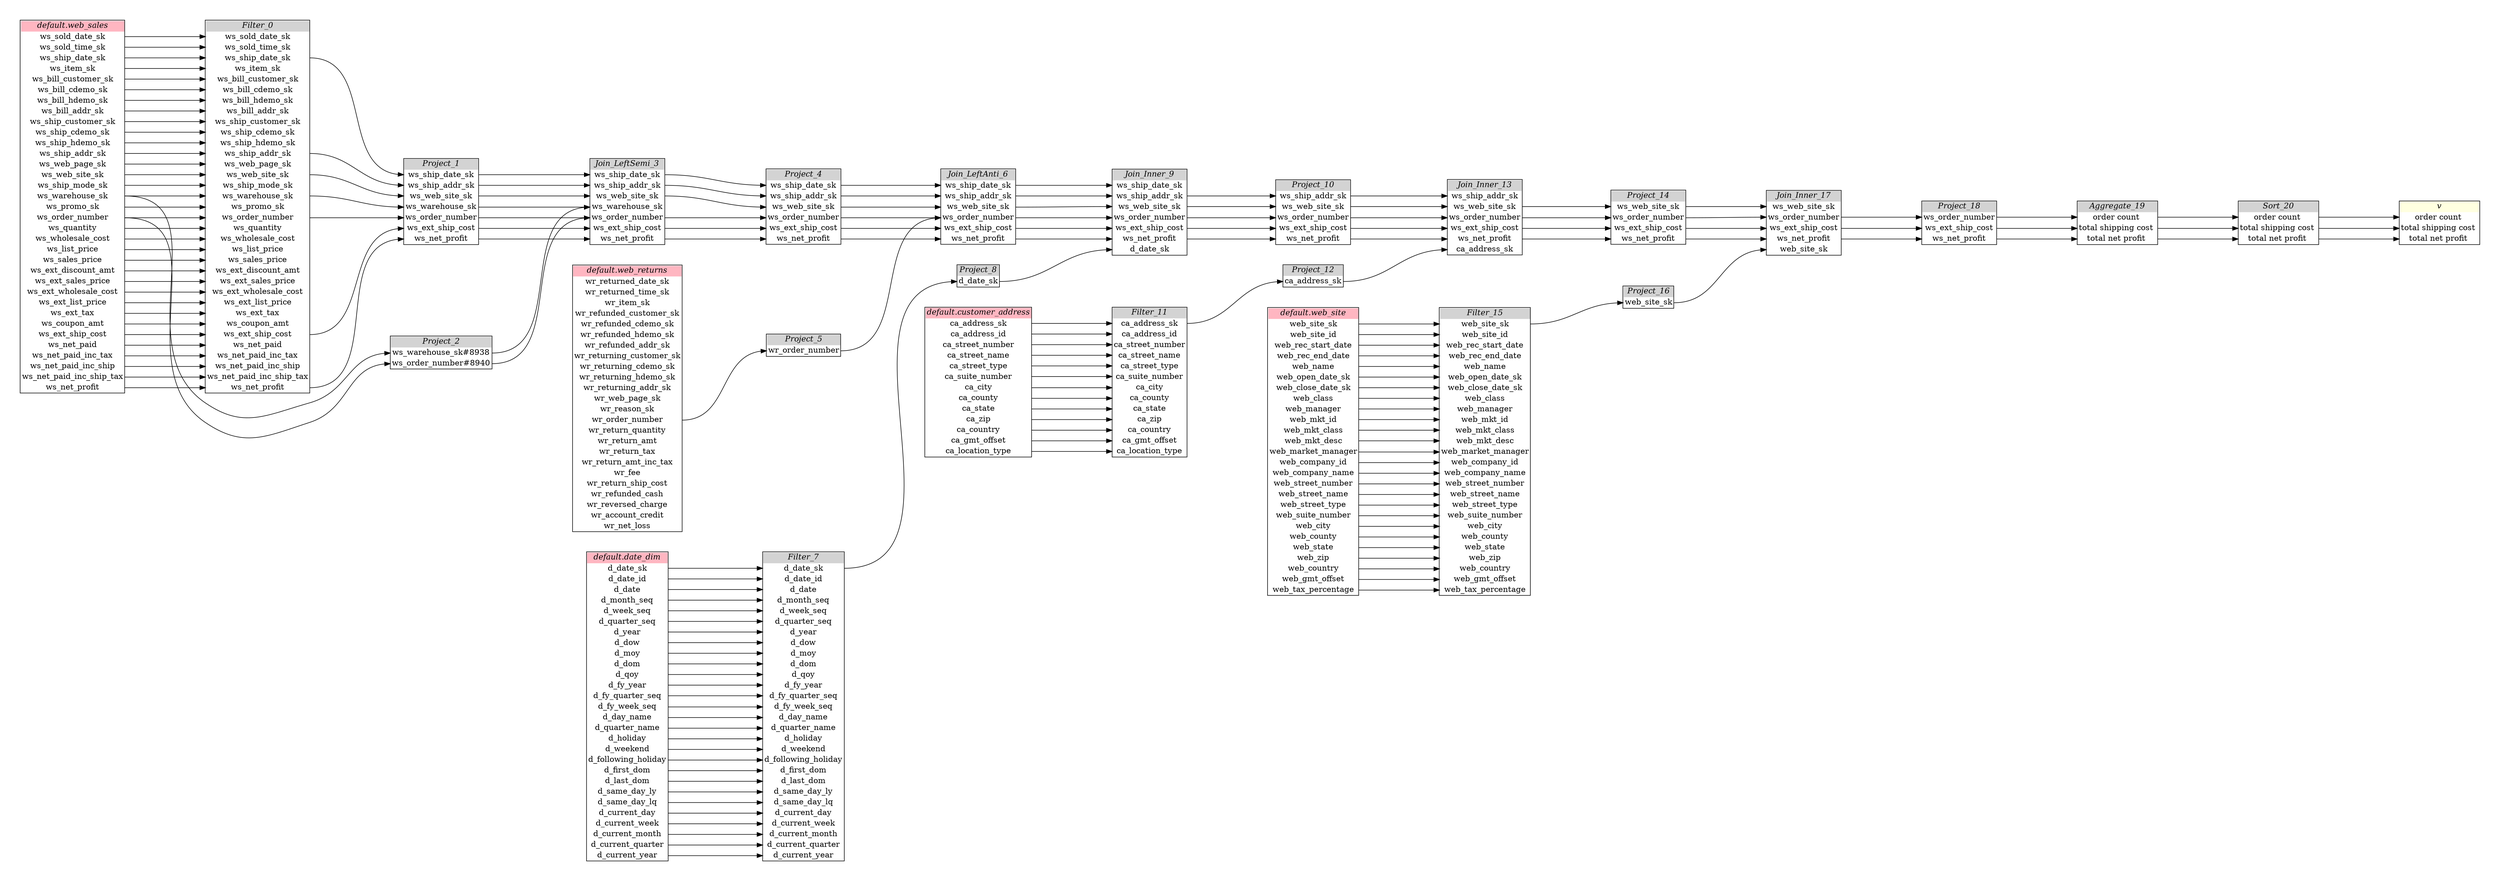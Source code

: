// Automatically generated by TPCDSFlowTestSuite


digraph {
  graph [pad="0.5", nodesep="0.5", ranksep="2", fontname="Helvetica"];
  node [shape=plain]
  rankdir=LR;

  
"Aggregate_19" [label=<
<table border="1" cellborder="0" cellspacing="0">
  <tr><td bgcolor="lightgray" port="nodeName"><i>Aggregate_19</i></td></tr>
  <tr><td port="0">order count </td></tr>
<tr><td port="1">total shipping cost </td></tr>
<tr><td port="2">total net profit </td></tr>
</table>>];
     

"Filter_0" [label=<
<table border="1" cellborder="0" cellspacing="0">
  <tr><td bgcolor="lightgray" port="nodeName"><i>Filter_0</i></td></tr>
  <tr><td port="0">ws_sold_date_sk</td></tr>
<tr><td port="1">ws_sold_time_sk</td></tr>
<tr><td port="2">ws_ship_date_sk</td></tr>
<tr><td port="3">ws_item_sk</td></tr>
<tr><td port="4">ws_bill_customer_sk</td></tr>
<tr><td port="5">ws_bill_cdemo_sk</td></tr>
<tr><td port="6">ws_bill_hdemo_sk</td></tr>
<tr><td port="7">ws_bill_addr_sk</td></tr>
<tr><td port="8">ws_ship_customer_sk</td></tr>
<tr><td port="9">ws_ship_cdemo_sk</td></tr>
<tr><td port="10">ws_ship_hdemo_sk</td></tr>
<tr><td port="11">ws_ship_addr_sk</td></tr>
<tr><td port="12">ws_web_page_sk</td></tr>
<tr><td port="13">ws_web_site_sk</td></tr>
<tr><td port="14">ws_ship_mode_sk</td></tr>
<tr><td port="15">ws_warehouse_sk</td></tr>
<tr><td port="16">ws_promo_sk</td></tr>
<tr><td port="17">ws_order_number</td></tr>
<tr><td port="18">ws_quantity</td></tr>
<tr><td port="19">ws_wholesale_cost</td></tr>
<tr><td port="20">ws_list_price</td></tr>
<tr><td port="21">ws_sales_price</td></tr>
<tr><td port="22">ws_ext_discount_amt</td></tr>
<tr><td port="23">ws_ext_sales_price</td></tr>
<tr><td port="24">ws_ext_wholesale_cost</td></tr>
<tr><td port="25">ws_ext_list_price</td></tr>
<tr><td port="26">ws_ext_tax</td></tr>
<tr><td port="27">ws_coupon_amt</td></tr>
<tr><td port="28">ws_ext_ship_cost</td></tr>
<tr><td port="29">ws_net_paid</td></tr>
<tr><td port="30">ws_net_paid_inc_tax</td></tr>
<tr><td port="31">ws_net_paid_inc_ship</td></tr>
<tr><td port="32">ws_net_paid_inc_ship_tax</td></tr>
<tr><td port="33">ws_net_profit</td></tr>
</table>>];
     

"Filter_11" [label=<
<table border="1" cellborder="0" cellspacing="0">
  <tr><td bgcolor="lightgray" port="nodeName"><i>Filter_11</i></td></tr>
  <tr><td port="0">ca_address_sk</td></tr>
<tr><td port="1">ca_address_id</td></tr>
<tr><td port="2">ca_street_number</td></tr>
<tr><td port="3">ca_street_name</td></tr>
<tr><td port="4">ca_street_type</td></tr>
<tr><td port="5">ca_suite_number</td></tr>
<tr><td port="6">ca_city</td></tr>
<tr><td port="7">ca_county</td></tr>
<tr><td port="8">ca_state</td></tr>
<tr><td port="9">ca_zip</td></tr>
<tr><td port="10">ca_country</td></tr>
<tr><td port="11">ca_gmt_offset</td></tr>
<tr><td port="12">ca_location_type</td></tr>
</table>>];
     

"Filter_15" [label=<
<table border="1" cellborder="0" cellspacing="0">
  <tr><td bgcolor="lightgray" port="nodeName"><i>Filter_15</i></td></tr>
  <tr><td port="0">web_site_sk</td></tr>
<tr><td port="1">web_site_id</td></tr>
<tr><td port="2">web_rec_start_date</td></tr>
<tr><td port="3">web_rec_end_date</td></tr>
<tr><td port="4">web_name</td></tr>
<tr><td port="5">web_open_date_sk</td></tr>
<tr><td port="6">web_close_date_sk</td></tr>
<tr><td port="7">web_class</td></tr>
<tr><td port="8">web_manager</td></tr>
<tr><td port="9">web_mkt_id</td></tr>
<tr><td port="10">web_mkt_class</td></tr>
<tr><td port="11">web_mkt_desc</td></tr>
<tr><td port="12">web_market_manager</td></tr>
<tr><td port="13">web_company_id</td></tr>
<tr><td port="14">web_company_name</td></tr>
<tr><td port="15">web_street_number</td></tr>
<tr><td port="16">web_street_name</td></tr>
<tr><td port="17">web_street_type</td></tr>
<tr><td port="18">web_suite_number</td></tr>
<tr><td port="19">web_city</td></tr>
<tr><td port="20">web_county</td></tr>
<tr><td port="21">web_state</td></tr>
<tr><td port="22">web_zip</td></tr>
<tr><td port="23">web_country</td></tr>
<tr><td port="24">web_gmt_offset</td></tr>
<tr><td port="25">web_tax_percentage</td></tr>
</table>>];
     

"Filter_7" [label=<
<table border="1" cellborder="0" cellspacing="0">
  <tr><td bgcolor="lightgray" port="nodeName"><i>Filter_7</i></td></tr>
  <tr><td port="0">d_date_sk</td></tr>
<tr><td port="1">d_date_id</td></tr>
<tr><td port="2">d_date</td></tr>
<tr><td port="3">d_month_seq</td></tr>
<tr><td port="4">d_week_seq</td></tr>
<tr><td port="5">d_quarter_seq</td></tr>
<tr><td port="6">d_year</td></tr>
<tr><td port="7">d_dow</td></tr>
<tr><td port="8">d_moy</td></tr>
<tr><td port="9">d_dom</td></tr>
<tr><td port="10">d_qoy</td></tr>
<tr><td port="11">d_fy_year</td></tr>
<tr><td port="12">d_fy_quarter_seq</td></tr>
<tr><td port="13">d_fy_week_seq</td></tr>
<tr><td port="14">d_day_name</td></tr>
<tr><td port="15">d_quarter_name</td></tr>
<tr><td port="16">d_holiday</td></tr>
<tr><td port="17">d_weekend</td></tr>
<tr><td port="18">d_following_holiday</td></tr>
<tr><td port="19">d_first_dom</td></tr>
<tr><td port="20">d_last_dom</td></tr>
<tr><td port="21">d_same_day_ly</td></tr>
<tr><td port="22">d_same_day_lq</td></tr>
<tr><td port="23">d_current_day</td></tr>
<tr><td port="24">d_current_week</td></tr>
<tr><td port="25">d_current_month</td></tr>
<tr><td port="26">d_current_quarter</td></tr>
<tr><td port="27">d_current_year</td></tr>
</table>>];
     

"Join_Inner_13" [label=<
<table border="1" cellborder="0" cellspacing="0">
  <tr><td bgcolor="lightgray" port="nodeName"><i>Join_Inner_13</i></td></tr>
  <tr><td port="0">ws_ship_addr_sk</td></tr>
<tr><td port="1">ws_web_site_sk</td></tr>
<tr><td port="2">ws_order_number</td></tr>
<tr><td port="3">ws_ext_ship_cost</td></tr>
<tr><td port="4">ws_net_profit</td></tr>
<tr><td port="5">ca_address_sk</td></tr>
</table>>];
     

"Join_Inner_17" [label=<
<table border="1" cellborder="0" cellspacing="0">
  <tr><td bgcolor="lightgray" port="nodeName"><i>Join_Inner_17</i></td></tr>
  <tr><td port="0">ws_web_site_sk</td></tr>
<tr><td port="1">ws_order_number</td></tr>
<tr><td port="2">ws_ext_ship_cost</td></tr>
<tr><td port="3">ws_net_profit</td></tr>
<tr><td port="4">web_site_sk</td></tr>
</table>>];
     

"Join_Inner_9" [label=<
<table border="1" cellborder="0" cellspacing="0">
  <tr><td bgcolor="lightgray" port="nodeName"><i>Join_Inner_9</i></td></tr>
  <tr><td port="0">ws_ship_date_sk</td></tr>
<tr><td port="1">ws_ship_addr_sk</td></tr>
<tr><td port="2">ws_web_site_sk</td></tr>
<tr><td port="3">ws_order_number</td></tr>
<tr><td port="4">ws_ext_ship_cost</td></tr>
<tr><td port="5">ws_net_profit</td></tr>
<tr><td port="6">d_date_sk</td></tr>
</table>>];
     

"Join_LeftAnti_6" [label=<
<table border="1" cellborder="0" cellspacing="0">
  <tr><td bgcolor="lightgray" port="nodeName"><i>Join_LeftAnti_6</i></td></tr>
  <tr><td port="0">ws_ship_date_sk</td></tr>
<tr><td port="1">ws_ship_addr_sk</td></tr>
<tr><td port="2">ws_web_site_sk</td></tr>
<tr><td port="3">ws_order_number</td></tr>
<tr><td port="4">ws_ext_ship_cost</td></tr>
<tr><td port="5">ws_net_profit</td></tr>
</table>>];
     

"Join_LeftSemi_3" [label=<
<table border="1" cellborder="0" cellspacing="0">
  <tr><td bgcolor="lightgray" port="nodeName"><i>Join_LeftSemi_3</i></td></tr>
  <tr><td port="0">ws_ship_date_sk</td></tr>
<tr><td port="1">ws_ship_addr_sk</td></tr>
<tr><td port="2">ws_web_site_sk</td></tr>
<tr><td port="3">ws_warehouse_sk</td></tr>
<tr><td port="4">ws_order_number</td></tr>
<tr><td port="5">ws_ext_ship_cost</td></tr>
<tr><td port="6">ws_net_profit</td></tr>
</table>>];
     

"Project_1" [label=<
<table border="1" cellborder="0" cellspacing="0">
  <tr><td bgcolor="lightgray" port="nodeName"><i>Project_1</i></td></tr>
  <tr><td port="0">ws_ship_date_sk</td></tr>
<tr><td port="1">ws_ship_addr_sk</td></tr>
<tr><td port="2">ws_web_site_sk</td></tr>
<tr><td port="3">ws_warehouse_sk</td></tr>
<tr><td port="4">ws_order_number</td></tr>
<tr><td port="5">ws_ext_ship_cost</td></tr>
<tr><td port="6">ws_net_profit</td></tr>
</table>>];
     

"Project_10" [label=<
<table border="1" cellborder="0" cellspacing="0">
  <tr><td bgcolor="lightgray" port="nodeName"><i>Project_10</i></td></tr>
  <tr><td port="0">ws_ship_addr_sk</td></tr>
<tr><td port="1">ws_web_site_sk</td></tr>
<tr><td port="2">ws_order_number</td></tr>
<tr><td port="3">ws_ext_ship_cost</td></tr>
<tr><td port="4">ws_net_profit</td></tr>
</table>>];
     

"Project_12" [label=<
<table border="1" cellborder="0" cellspacing="0">
  <tr><td bgcolor="lightgray" port="nodeName"><i>Project_12</i></td></tr>
  <tr><td port="0">ca_address_sk</td></tr>
</table>>];
     

"Project_14" [label=<
<table border="1" cellborder="0" cellspacing="0">
  <tr><td bgcolor="lightgray" port="nodeName"><i>Project_14</i></td></tr>
  <tr><td port="0">ws_web_site_sk</td></tr>
<tr><td port="1">ws_order_number</td></tr>
<tr><td port="2">ws_ext_ship_cost</td></tr>
<tr><td port="3">ws_net_profit</td></tr>
</table>>];
     

"Project_16" [label=<
<table border="1" cellborder="0" cellspacing="0">
  <tr><td bgcolor="lightgray" port="nodeName"><i>Project_16</i></td></tr>
  <tr><td port="0">web_site_sk</td></tr>
</table>>];
     

"Project_18" [label=<
<table border="1" cellborder="0" cellspacing="0">
  <tr><td bgcolor="lightgray" port="nodeName"><i>Project_18</i></td></tr>
  <tr><td port="0">ws_order_number</td></tr>
<tr><td port="1">ws_ext_ship_cost</td></tr>
<tr><td port="2">ws_net_profit</td></tr>
</table>>];
     

"Project_2" [label=<
<table border="1" cellborder="0" cellspacing="0">
  <tr><td bgcolor="lightgray" port="nodeName"><i>Project_2</i></td></tr>
  <tr><td port="0">ws_warehouse_sk#8938</td></tr>
<tr><td port="1">ws_order_number#8940</td></tr>
</table>>];
     

"Project_4" [label=<
<table border="1" cellborder="0" cellspacing="0">
  <tr><td bgcolor="lightgray" port="nodeName"><i>Project_4</i></td></tr>
  <tr><td port="0">ws_ship_date_sk</td></tr>
<tr><td port="1">ws_ship_addr_sk</td></tr>
<tr><td port="2">ws_web_site_sk</td></tr>
<tr><td port="3">ws_order_number</td></tr>
<tr><td port="4">ws_ext_ship_cost</td></tr>
<tr><td port="5">ws_net_profit</td></tr>
</table>>];
     

"Project_5" [label=<
<table border="1" cellborder="0" cellspacing="0">
  <tr><td bgcolor="lightgray" port="nodeName"><i>Project_5</i></td></tr>
  <tr><td port="0">wr_order_number</td></tr>
</table>>];
     

"Project_8" [label=<
<table border="1" cellborder="0" cellspacing="0">
  <tr><td bgcolor="lightgray" port="nodeName"><i>Project_8</i></td></tr>
  <tr><td port="0">d_date_sk</td></tr>
</table>>];
     

"Sort_20" [label=<
<table border="1" cellborder="0" cellspacing="0">
  <tr><td bgcolor="lightgray" port="nodeName"><i>Sort_20</i></td></tr>
  <tr><td port="0">order count </td></tr>
<tr><td port="1">total shipping cost </td></tr>
<tr><td port="2">total net profit </td></tr>
</table>>];
     

"default.customer_address" [label=<
<table border="1" cellborder="0" cellspacing="0">
  <tr><td bgcolor="lightpink" port="nodeName"><i>default.customer_address</i></td></tr>
  <tr><td port="0">ca_address_sk</td></tr>
<tr><td port="1">ca_address_id</td></tr>
<tr><td port="2">ca_street_number</td></tr>
<tr><td port="3">ca_street_name</td></tr>
<tr><td port="4">ca_street_type</td></tr>
<tr><td port="5">ca_suite_number</td></tr>
<tr><td port="6">ca_city</td></tr>
<tr><td port="7">ca_county</td></tr>
<tr><td port="8">ca_state</td></tr>
<tr><td port="9">ca_zip</td></tr>
<tr><td port="10">ca_country</td></tr>
<tr><td port="11">ca_gmt_offset</td></tr>
<tr><td port="12">ca_location_type</td></tr>
</table>>];
     

"default.date_dim" [label=<
<table border="1" cellborder="0" cellspacing="0">
  <tr><td bgcolor="lightpink" port="nodeName"><i>default.date_dim</i></td></tr>
  <tr><td port="0">d_date_sk</td></tr>
<tr><td port="1">d_date_id</td></tr>
<tr><td port="2">d_date</td></tr>
<tr><td port="3">d_month_seq</td></tr>
<tr><td port="4">d_week_seq</td></tr>
<tr><td port="5">d_quarter_seq</td></tr>
<tr><td port="6">d_year</td></tr>
<tr><td port="7">d_dow</td></tr>
<tr><td port="8">d_moy</td></tr>
<tr><td port="9">d_dom</td></tr>
<tr><td port="10">d_qoy</td></tr>
<tr><td port="11">d_fy_year</td></tr>
<tr><td port="12">d_fy_quarter_seq</td></tr>
<tr><td port="13">d_fy_week_seq</td></tr>
<tr><td port="14">d_day_name</td></tr>
<tr><td port="15">d_quarter_name</td></tr>
<tr><td port="16">d_holiday</td></tr>
<tr><td port="17">d_weekend</td></tr>
<tr><td port="18">d_following_holiday</td></tr>
<tr><td port="19">d_first_dom</td></tr>
<tr><td port="20">d_last_dom</td></tr>
<tr><td port="21">d_same_day_ly</td></tr>
<tr><td port="22">d_same_day_lq</td></tr>
<tr><td port="23">d_current_day</td></tr>
<tr><td port="24">d_current_week</td></tr>
<tr><td port="25">d_current_month</td></tr>
<tr><td port="26">d_current_quarter</td></tr>
<tr><td port="27">d_current_year</td></tr>
</table>>];
     

"default.web_returns" [label=<
<table border="1" cellborder="0" cellspacing="0">
  <tr><td bgcolor="lightpink" port="nodeName"><i>default.web_returns</i></td></tr>
  <tr><td port="0">wr_returned_date_sk</td></tr>
<tr><td port="1">wr_returned_time_sk</td></tr>
<tr><td port="2">wr_item_sk</td></tr>
<tr><td port="3">wr_refunded_customer_sk</td></tr>
<tr><td port="4">wr_refunded_cdemo_sk</td></tr>
<tr><td port="5">wr_refunded_hdemo_sk</td></tr>
<tr><td port="6">wr_refunded_addr_sk</td></tr>
<tr><td port="7">wr_returning_customer_sk</td></tr>
<tr><td port="8">wr_returning_cdemo_sk</td></tr>
<tr><td port="9">wr_returning_hdemo_sk</td></tr>
<tr><td port="10">wr_returning_addr_sk</td></tr>
<tr><td port="11">wr_web_page_sk</td></tr>
<tr><td port="12">wr_reason_sk</td></tr>
<tr><td port="13">wr_order_number</td></tr>
<tr><td port="14">wr_return_quantity</td></tr>
<tr><td port="15">wr_return_amt</td></tr>
<tr><td port="16">wr_return_tax</td></tr>
<tr><td port="17">wr_return_amt_inc_tax</td></tr>
<tr><td port="18">wr_fee</td></tr>
<tr><td port="19">wr_return_ship_cost</td></tr>
<tr><td port="20">wr_refunded_cash</td></tr>
<tr><td port="21">wr_reversed_charge</td></tr>
<tr><td port="22">wr_account_credit</td></tr>
<tr><td port="23">wr_net_loss</td></tr>
</table>>];
     

"default.web_sales" [label=<
<table border="1" cellborder="0" cellspacing="0">
  <tr><td bgcolor="lightpink" port="nodeName"><i>default.web_sales</i></td></tr>
  <tr><td port="0">ws_sold_date_sk</td></tr>
<tr><td port="1">ws_sold_time_sk</td></tr>
<tr><td port="2">ws_ship_date_sk</td></tr>
<tr><td port="3">ws_item_sk</td></tr>
<tr><td port="4">ws_bill_customer_sk</td></tr>
<tr><td port="5">ws_bill_cdemo_sk</td></tr>
<tr><td port="6">ws_bill_hdemo_sk</td></tr>
<tr><td port="7">ws_bill_addr_sk</td></tr>
<tr><td port="8">ws_ship_customer_sk</td></tr>
<tr><td port="9">ws_ship_cdemo_sk</td></tr>
<tr><td port="10">ws_ship_hdemo_sk</td></tr>
<tr><td port="11">ws_ship_addr_sk</td></tr>
<tr><td port="12">ws_web_page_sk</td></tr>
<tr><td port="13">ws_web_site_sk</td></tr>
<tr><td port="14">ws_ship_mode_sk</td></tr>
<tr><td port="15">ws_warehouse_sk</td></tr>
<tr><td port="16">ws_promo_sk</td></tr>
<tr><td port="17">ws_order_number</td></tr>
<tr><td port="18">ws_quantity</td></tr>
<tr><td port="19">ws_wholesale_cost</td></tr>
<tr><td port="20">ws_list_price</td></tr>
<tr><td port="21">ws_sales_price</td></tr>
<tr><td port="22">ws_ext_discount_amt</td></tr>
<tr><td port="23">ws_ext_sales_price</td></tr>
<tr><td port="24">ws_ext_wholesale_cost</td></tr>
<tr><td port="25">ws_ext_list_price</td></tr>
<tr><td port="26">ws_ext_tax</td></tr>
<tr><td port="27">ws_coupon_amt</td></tr>
<tr><td port="28">ws_ext_ship_cost</td></tr>
<tr><td port="29">ws_net_paid</td></tr>
<tr><td port="30">ws_net_paid_inc_tax</td></tr>
<tr><td port="31">ws_net_paid_inc_ship</td></tr>
<tr><td port="32">ws_net_paid_inc_ship_tax</td></tr>
<tr><td port="33">ws_net_profit</td></tr>
</table>>];
     

"default.web_site" [label=<
<table border="1" cellborder="0" cellspacing="0">
  <tr><td bgcolor="lightpink" port="nodeName"><i>default.web_site</i></td></tr>
  <tr><td port="0">web_site_sk</td></tr>
<tr><td port="1">web_site_id</td></tr>
<tr><td port="2">web_rec_start_date</td></tr>
<tr><td port="3">web_rec_end_date</td></tr>
<tr><td port="4">web_name</td></tr>
<tr><td port="5">web_open_date_sk</td></tr>
<tr><td port="6">web_close_date_sk</td></tr>
<tr><td port="7">web_class</td></tr>
<tr><td port="8">web_manager</td></tr>
<tr><td port="9">web_mkt_id</td></tr>
<tr><td port="10">web_mkt_class</td></tr>
<tr><td port="11">web_mkt_desc</td></tr>
<tr><td port="12">web_market_manager</td></tr>
<tr><td port="13">web_company_id</td></tr>
<tr><td port="14">web_company_name</td></tr>
<tr><td port="15">web_street_number</td></tr>
<tr><td port="16">web_street_name</td></tr>
<tr><td port="17">web_street_type</td></tr>
<tr><td port="18">web_suite_number</td></tr>
<tr><td port="19">web_city</td></tr>
<tr><td port="20">web_county</td></tr>
<tr><td port="21">web_state</td></tr>
<tr><td port="22">web_zip</td></tr>
<tr><td port="23">web_country</td></tr>
<tr><td port="24">web_gmt_offset</td></tr>
<tr><td port="25">web_tax_percentage</td></tr>
</table>>];
     

"v" [label=<
<table border="1" cellborder="0" cellspacing="0">
  <tr><td bgcolor="lightyellow" port="nodeName"><i>v</i></td></tr>
  <tr><td port="0">order count </td></tr>
<tr><td port="1">total shipping cost </td></tr>
<tr><td port="2">total net profit </td></tr>
</table>>];
     
  "Aggregate_19":0 -> "Sort_20":0;
"Aggregate_19":1 -> "Sort_20":1;
"Aggregate_19":2 -> "Sort_20":2;
"Filter_0":11 -> "Project_1":1;
"Filter_0":13 -> "Project_1":2;
"Filter_0":15 -> "Project_1":3;
"Filter_0":17 -> "Project_1":4;
"Filter_0":2 -> "Project_1":0;
"Filter_0":28 -> "Project_1":5;
"Filter_0":33 -> "Project_1":6;
"Filter_11":0 -> "Project_12":0;
"Filter_15":0 -> "Project_16":0;
"Filter_7":0 -> "Project_8":0;
"Join_Inner_13":1 -> "Project_14":0;
"Join_Inner_13":2 -> "Project_14":1;
"Join_Inner_13":3 -> "Project_14":2;
"Join_Inner_13":4 -> "Project_14":3;
"Join_Inner_17":1 -> "Project_18":0;
"Join_Inner_17":2 -> "Project_18":1;
"Join_Inner_17":3 -> "Project_18":2;
"Join_Inner_9":1 -> "Project_10":0;
"Join_Inner_9":2 -> "Project_10":1;
"Join_Inner_9":3 -> "Project_10":2;
"Join_Inner_9":4 -> "Project_10":3;
"Join_Inner_9":5 -> "Project_10":4;
"Join_LeftAnti_6":0 -> "Join_Inner_9":0;
"Join_LeftAnti_6":1 -> "Join_Inner_9":1;
"Join_LeftAnti_6":2 -> "Join_Inner_9":2;
"Join_LeftAnti_6":3 -> "Join_Inner_9":3;
"Join_LeftAnti_6":4 -> "Join_Inner_9":4;
"Join_LeftAnti_6":5 -> "Join_Inner_9":5;
"Join_LeftSemi_3":0 -> "Project_4":0;
"Join_LeftSemi_3":1 -> "Project_4":1;
"Join_LeftSemi_3":2 -> "Project_4":2;
"Join_LeftSemi_3":4 -> "Project_4":3;
"Join_LeftSemi_3":5 -> "Project_4":4;
"Join_LeftSemi_3":6 -> "Project_4":5;
"Project_1":0 -> "Join_LeftSemi_3":0;
"Project_1":1 -> "Join_LeftSemi_3":1;
"Project_1":2 -> "Join_LeftSemi_3":2;
"Project_1":3 -> "Join_LeftSemi_3":3;
"Project_1":4 -> "Join_LeftSemi_3":4;
"Project_1":5 -> "Join_LeftSemi_3":5;
"Project_1":6 -> "Join_LeftSemi_3":6;
"Project_10":0 -> "Join_Inner_13":0;
"Project_10":1 -> "Join_Inner_13":1;
"Project_10":2 -> "Join_Inner_13":2;
"Project_10":3 -> "Join_Inner_13":3;
"Project_10":4 -> "Join_Inner_13":4;
"Project_12":0 -> "Join_Inner_13":5;
"Project_14":0 -> "Join_Inner_17":0;
"Project_14":1 -> "Join_Inner_17":1;
"Project_14":2 -> "Join_Inner_17":2;
"Project_14":3 -> "Join_Inner_17":3;
"Project_16":0 -> "Join_Inner_17":4;
"Project_18":0 -> "Aggregate_19":0;
"Project_18":1 -> "Aggregate_19":1;
"Project_18":2 -> "Aggregate_19":2;
"Project_2":0 -> "Join_LeftSemi_3":3;
"Project_2":1 -> "Join_LeftSemi_3":4;
"Project_4":0 -> "Join_LeftAnti_6":0;
"Project_4":1 -> "Join_LeftAnti_6":1;
"Project_4":2 -> "Join_LeftAnti_6":2;
"Project_4":3 -> "Join_LeftAnti_6":3;
"Project_4":4 -> "Join_LeftAnti_6":4;
"Project_4":5 -> "Join_LeftAnti_6":5;
"Project_5":0 -> "Join_LeftAnti_6":3;
"Project_8":0 -> "Join_Inner_9":6;
"Sort_20":0 -> "v":0;
"Sort_20":1 -> "v":1;
"Sort_20":2 -> "v":2;
"default.customer_address":0 -> "Filter_11":0;
"default.customer_address":1 -> "Filter_11":1;
"default.customer_address":10 -> "Filter_11":10;
"default.customer_address":11 -> "Filter_11":11;
"default.customer_address":12 -> "Filter_11":12;
"default.customer_address":2 -> "Filter_11":2;
"default.customer_address":3 -> "Filter_11":3;
"default.customer_address":4 -> "Filter_11":4;
"default.customer_address":5 -> "Filter_11":5;
"default.customer_address":6 -> "Filter_11":6;
"default.customer_address":7 -> "Filter_11":7;
"default.customer_address":8 -> "Filter_11":8;
"default.customer_address":9 -> "Filter_11":9;
"default.date_dim":0 -> "Filter_7":0;
"default.date_dim":1 -> "Filter_7":1;
"default.date_dim":10 -> "Filter_7":10;
"default.date_dim":11 -> "Filter_7":11;
"default.date_dim":12 -> "Filter_7":12;
"default.date_dim":13 -> "Filter_7":13;
"default.date_dim":14 -> "Filter_7":14;
"default.date_dim":15 -> "Filter_7":15;
"default.date_dim":16 -> "Filter_7":16;
"default.date_dim":17 -> "Filter_7":17;
"default.date_dim":18 -> "Filter_7":18;
"default.date_dim":19 -> "Filter_7":19;
"default.date_dim":2 -> "Filter_7":2;
"default.date_dim":20 -> "Filter_7":20;
"default.date_dim":21 -> "Filter_7":21;
"default.date_dim":22 -> "Filter_7":22;
"default.date_dim":23 -> "Filter_7":23;
"default.date_dim":24 -> "Filter_7":24;
"default.date_dim":25 -> "Filter_7":25;
"default.date_dim":26 -> "Filter_7":26;
"default.date_dim":27 -> "Filter_7":27;
"default.date_dim":3 -> "Filter_7":3;
"default.date_dim":4 -> "Filter_7":4;
"default.date_dim":5 -> "Filter_7":5;
"default.date_dim":6 -> "Filter_7":6;
"default.date_dim":7 -> "Filter_7":7;
"default.date_dim":8 -> "Filter_7":8;
"default.date_dim":9 -> "Filter_7":9;
"default.web_returns":13 -> "Project_5":0;
"default.web_sales":0 -> "Filter_0":0;
"default.web_sales":1 -> "Filter_0":1;
"default.web_sales":10 -> "Filter_0":10;
"default.web_sales":11 -> "Filter_0":11;
"default.web_sales":12 -> "Filter_0":12;
"default.web_sales":13 -> "Filter_0":13;
"default.web_sales":14 -> "Filter_0":14;
"default.web_sales":15 -> "Filter_0":15;
"default.web_sales":15 -> "Project_2":0;
"default.web_sales":16 -> "Filter_0":16;
"default.web_sales":17 -> "Filter_0":17;
"default.web_sales":17 -> "Project_2":1;
"default.web_sales":18 -> "Filter_0":18;
"default.web_sales":19 -> "Filter_0":19;
"default.web_sales":2 -> "Filter_0":2;
"default.web_sales":20 -> "Filter_0":20;
"default.web_sales":21 -> "Filter_0":21;
"default.web_sales":22 -> "Filter_0":22;
"default.web_sales":23 -> "Filter_0":23;
"default.web_sales":24 -> "Filter_0":24;
"default.web_sales":25 -> "Filter_0":25;
"default.web_sales":26 -> "Filter_0":26;
"default.web_sales":27 -> "Filter_0":27;
"default.web_sales":28 -> "Filter_0":28;
"default.web_sales":29 -> "Filter_0":29;
"default.web_sales":3 -> "Filter_0":3;
"default.web_sales":30 -> "Filter_0":30;
"default.web_sales":31 -> "Filter_0":31;
"default.web_sales":32 -> "Filter_0":32;
"default.web_sales":33 -> "Filter_0":33;
"default.web_sales":4 -> "Filter_0":4;
"default.web_sales":5 -> "Filter_0":5;
"default.web_sales":6 -> "Filter_0":6;
"default.web_sales":7 -> "Filter_0":7;
"default.web_sales":8 -> "Filter_0":8;
"default.web_sales":9 -> "Filter_0":9;
"default.web_site":0 -> "Filter_15":0;
"default.web_site":1 -> "Filter_15":1;
"default.web_site":10 -> "Filter_15":10;
"default.web_site":11 -> "Filter_15":11;
"default.web_site":12 -> "Filter_15":12;
"default.web_site":13 -> "Filter_15":13;
"default.web_site":14 -> "Filter_15":14;
"default.web_site":15 -> "Filter_15":15;
"default.web_site":16 -> "Filter_15":16;
"default.web_site":17 -> "Filter_15":17;
"default.web_site":18 -> "Filter_15":18;
"default.web_site":19 -> "Filter_15":19;
"default.web_site":2 -> "Filter_15":2;
"default.web_site":20 -> "Filter_15":20;
"default.web_site":21 -> "Filter_15":21;
"default.web_site":22 -> "Filter_15":22;
"default.web_site":23 -> "Filter_15":23;
"default.web_site":24 -> "Filter_15":24;
"default.web_site":25 -> "Filter_15":25;
"default.web_site":3 -> "Filter_15":3;
"default.web_site":4 -> "Filter_15":4;
"default.web_site":5 -> "Filter_15":5;
"default.web_site":6 -> "Filter_15":6;
"default.web_site":7 -> "Filter_15":7;
"default.web_site":8 -> "Filter_15":8;
"default.web_site":9 -> "Filter_15":9;
}
       